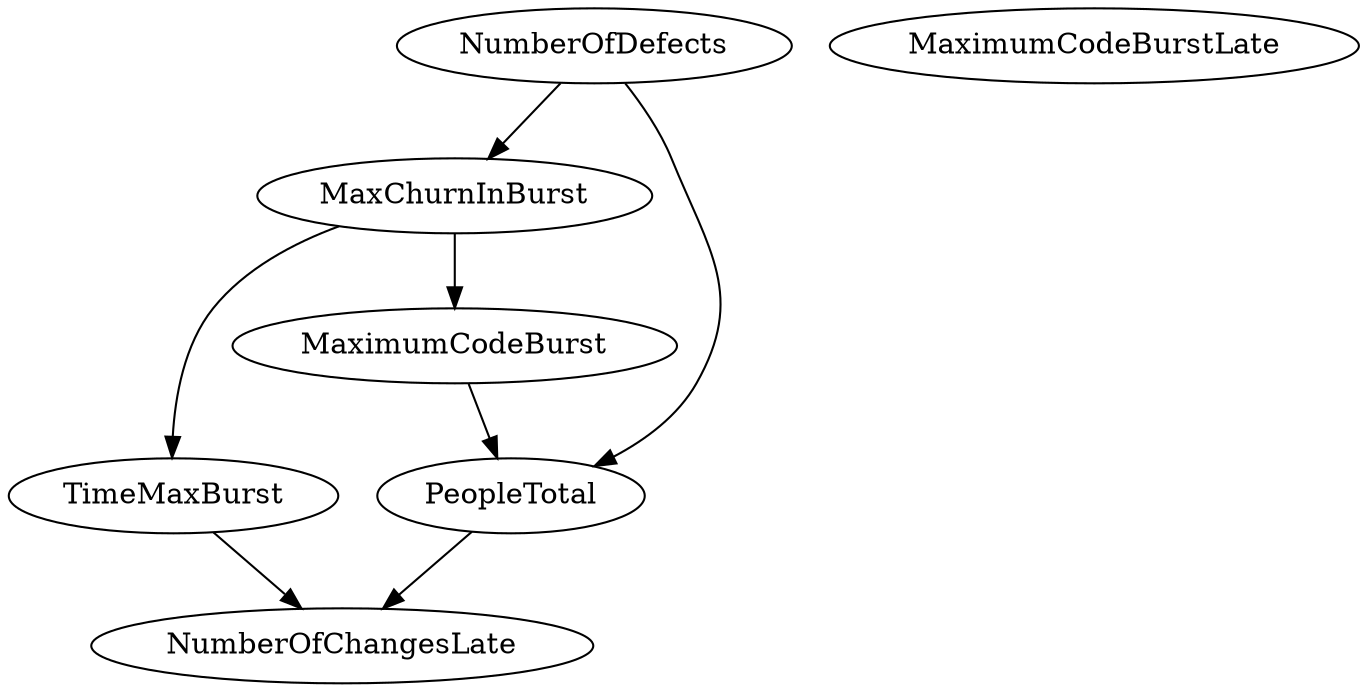 digraph {
   NumberOfChangesLate;
   MaximumCodeBurst;
   NumberOfDefects;
   MaxChurnInBurst;
   TimeMaxBurst;
   MaximumCodeBurstLate;
   PeopleTotal;
   MaximumCodeBurst -> PeopleTotal;
   NumberOfDefects -> MaxChurnInBurst;
   NumberOfDefects -> PeopleTotal;
   MaxChurnInBurst -> MaximumCodeBurst;
   MaxChurnInBurst -> TimeMaxBurst;
   TimeMaxBurst -> NumberOfChangesLate;
   PeopleTotal -> NumberOfChangesLate;
}
